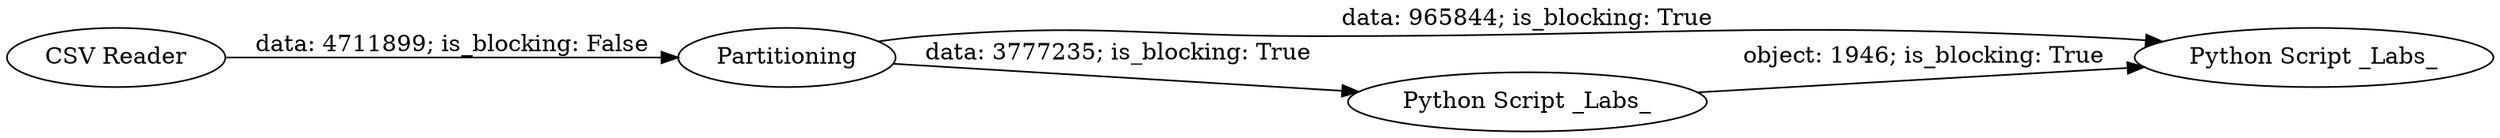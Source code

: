 digraph {
	"-9120424696254137174_1958" [label="Python Script _Labs_"]
	"-9120424696254137174_1957" [label="Python Script _Labs_"]
	"-9120424696254137174_1956" [label="CSV Reader"]
	"-9120424696254137174_1959" [label=Partitioning]
	"-9120424696254137174_1959" -> "-9120424696254137174_1958" [label="data: 965844; is_blocking: True"]
	"-9120424696254137174_1957" -> "-9120424696254137174_1958" [label="object: 1946; is_blocking: True"]
	"-9120424696254137174_1956" -> "-9120424696254137174_1959" [label="data: 4711899; is_blocking: False"]
	"-9120424696254137174_1959" -> "-9120424696254137174_1957" [label="data: 3777235; is_blocking: True"]
	rankdir=LR
}
